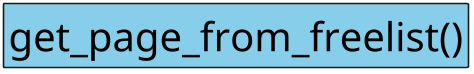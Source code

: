 @startuml
scale 1/2

skinparam Component {
    Style rectangle
    FontSize 80
    BorderThickness 3.2
    BackgroundColor SkyBlue
}

[get_page_from_freelist()]
@enduml
